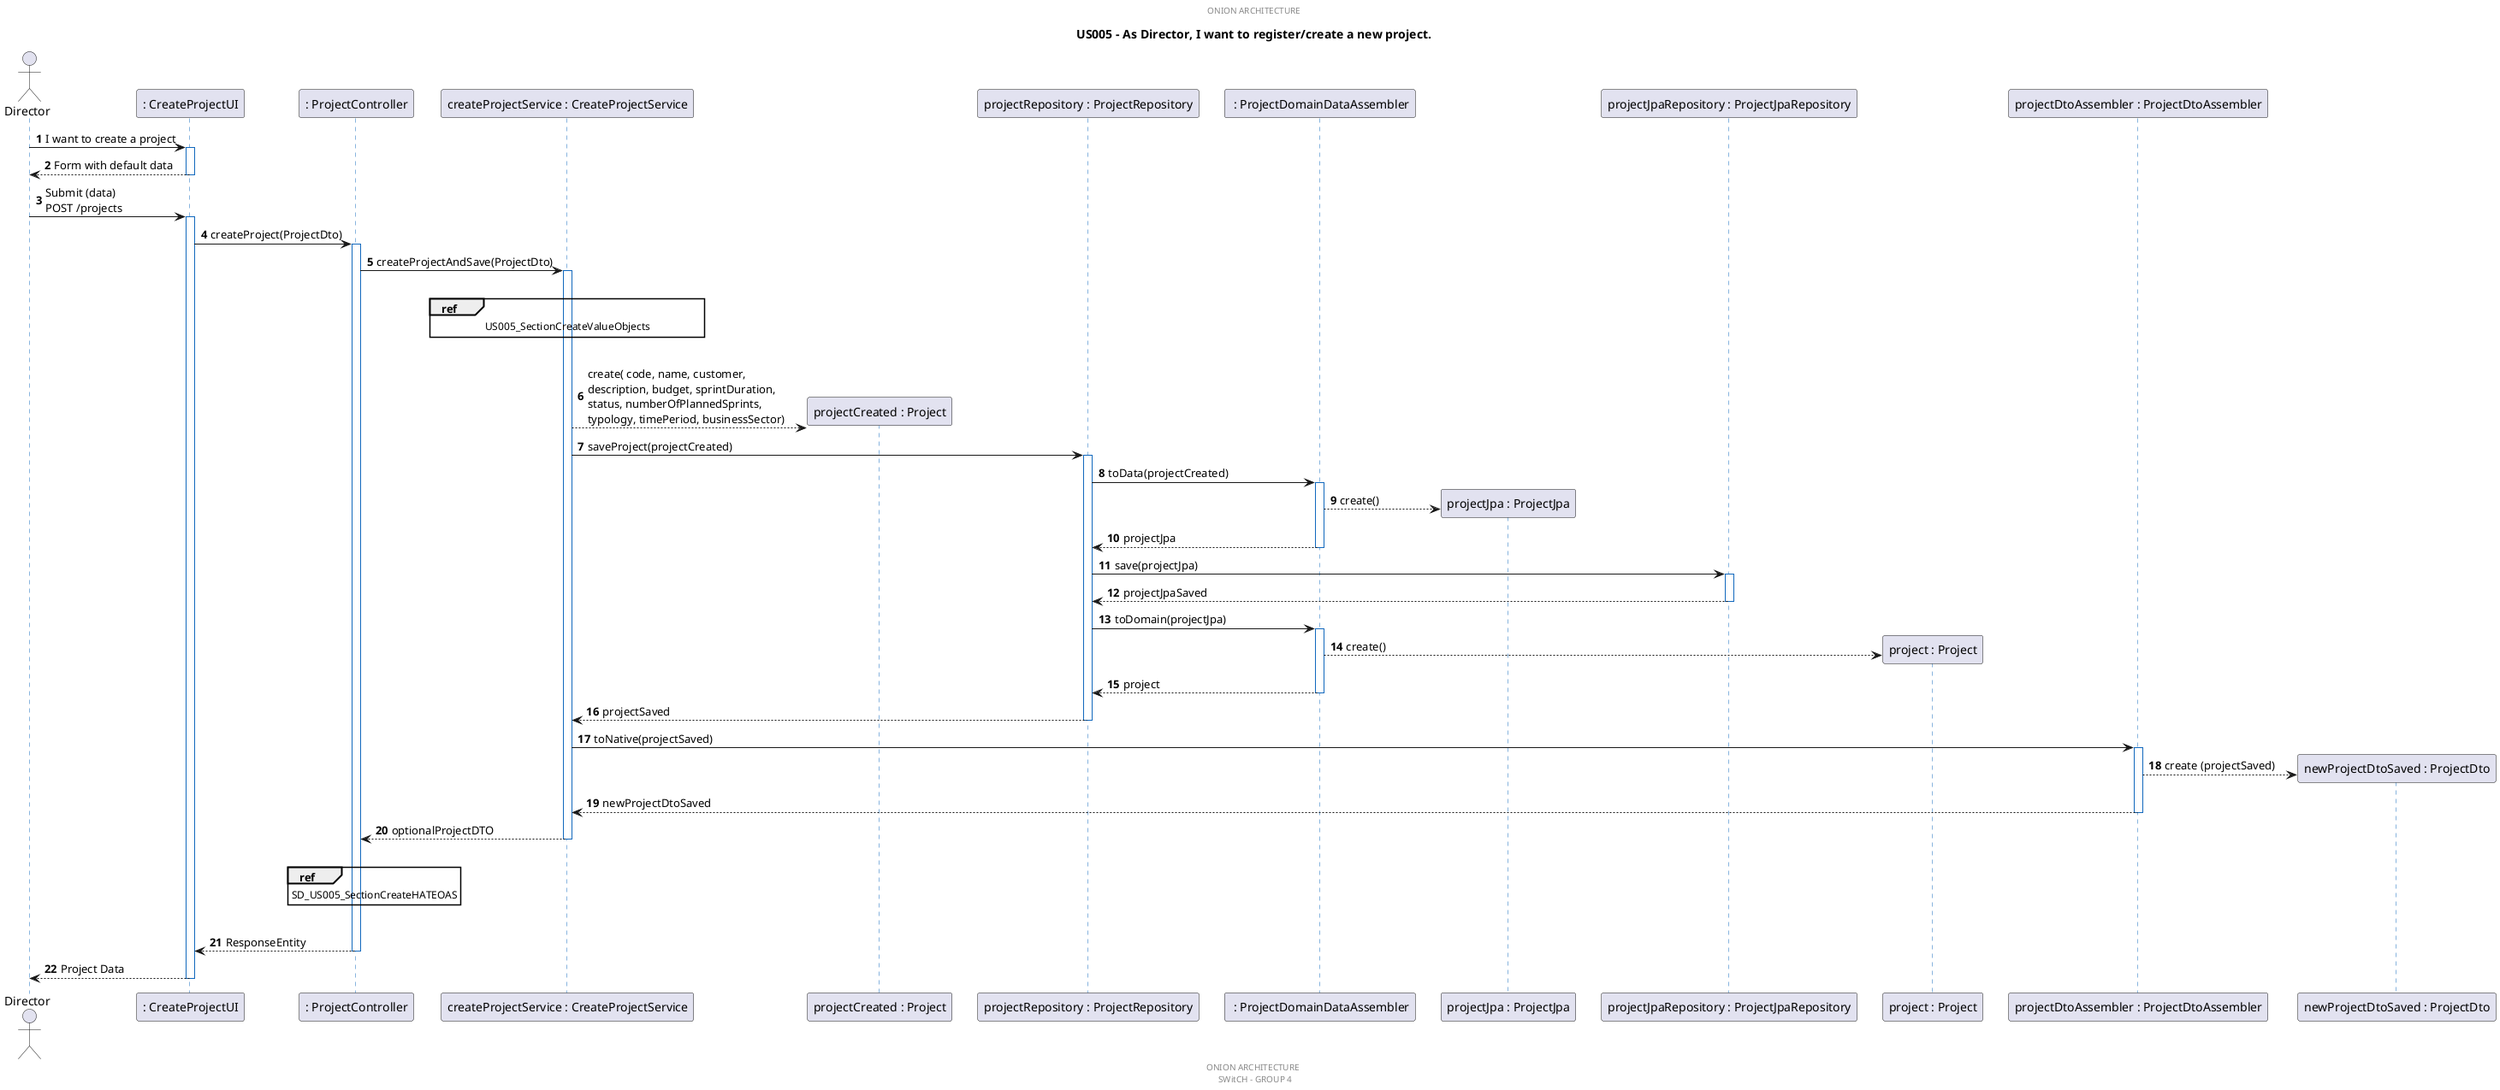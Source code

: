 @startuml
'https://plantuml.com/class-diagram

''/////////////////////
'' SET GLOBAL VARIABLES
!$TITLE  = "US005 - As Director, I want to register/create a new project."
!$SUB_TITLE = "ONION ARCHITECTURE"
''/////////////////////

'' // SET PARTICIPANTS
autonumber

actor "Director" as director
participant ": CreateProjectUI" as route
participant ": ProjectController" as controller
participant "createProjectService : CreateProjectService" as service
participant "projectCreated : Project" as projectCreated
participant "projectRepository : ProjectRepository" as repo
participant " : ProjectDomainDataAssembler" as assemblerDomainData
participant "projectJpa : ProjectJpa" as ProjectJpa
participant "projectJpaRepository : ProjectJpaRepository" as ProjectJpaRepository
participant "project : Project" as Project
participant "projectDtoAssembler : ProjectDtoAssembler" as ProjectDtoAssembler
participant "newProjectDtoSaved : ProjectDto" as dtoDomain


'' // END SET PARTICIPANTS

'' // SET SEQUENCE
director -> route : I want to create a project
activate route
director <-- route : Form with default data
deactivate route
director -> route: Submit (data) \nPOST /projects
activate route
route -> controller : createProject(ProjectDto)
activate controller
'controller -> controller : validate(ProjectDto)
'activate controller
'deactivate controller

controller -> service : createProjectAndSave(ProjectDto)
activate service


'service -> service : existsProjectByProjectCode(code)
|||
ref over service
US005_SectionCreateValueObjects
end ref
|||


service --> projectCreated**: create( code, name, customer, \ndescription, budget, sprintDuration, \nstatus, numberOfPlannedSprints, \ntypology, timePeriod, businessSector)
service -> repo : saveProject(projectCreated)

activate repo

repo -> assemblerDomainData : toData(projectCreated)

activate assemblerDomainData

assemblerDomainData --> ProjectJpa** : create()

repo <-- assemblerDomainData : projectJpa

deactivate assemblerDomainData

repo -> ProjectJpaRepository : save(projectJpa)
activate ProjectJpaRepository
repo <-- ProjectJpaRepository : projectJpaSaved
deactivate ProjectJpaRepository
repo -> assemblerDomainData : toDomain(projectJpa)
activate assemblerDomainData
assemblerDomainData --> Project** : create()
repo <-- assemblerDomainData : project
deactivate assemblerDomainData
deactivate ProjectJpa
service <-- repo : projectSaved
deactivate repo

service -> ProjectDtoAssembler : toNative(projectSaved)
activate ProjectDtoAssembler
ProjectDtoAssembler --> dtoDomain**: create (projectSaved)
service <-- ProjectDtoAssembler : newProjectDtoSaved
deactivate ProjectDtoAssembler

controller <-- service : optionalProjectDTO

|||
ref over controller
SD_US005_SectionCreateHATEOAS
end ref
|||

deactivate service
'controller -> ProjectDto: toNative(projectDTODomain)
'activate ProjectDto
'ProjectDto --> dtoNative **: create(projectDTODomain)
'controller <-- ProjectDto: projectDTONativeOut
'deactivate ProjectDto
route <-- controller : ResponseEntity
deactivate controller
director <-- route: Project Data
deactivate route

'' // END SET SEQUENCE


'' ////////////////
'' THEME AND STYLES

''TITLE ON TOP
title $TITLE
''HEADER FOOTER DESCRIPTIONS
center header $SUB_TITLE
center footer $SUB_TITLE \n SWitCH - GROUP 4

''STYLES
'skinparam monochrome true
skinparam maxMessageSize 500
skinparam roundCorner 4

skinparam sequence {


    ActorBorderColor #111
    ActorBackgroundColor #eee
    ActorBorderThickness 0.8
    ActorFontColor black
    ActorFontSize 15
    'ActorFontName Helvetica

    ParticipantPadding 10
    ParticipantBorderColor #666
    ParticipantBackgroundColor lightblue
    ParticipantBorderThickness 0.8
    'ParticipantFontName Helvetica
    ParticipantFontSize 16
    ParticipantFontColor black

    ArrowColor black
    ArrowThickness 0.8
    ArrowFontSize 15

    'LifeLineBorderColor #666
    'LifeLineBorderColor #438DD5
    LifeLineBorderColor #1168BD
    LifeLineBackgroundColor white

    ReferenceBorderThickness  0.9
    ReferenceFontSize 15

}

skinparam note {
    borderColor #666
    backgroundColor #fde52e
    'borderColor yellow
    borderThickness 0.8
}

'' END THEME AND STYLES
'' ////////////////




@enduml